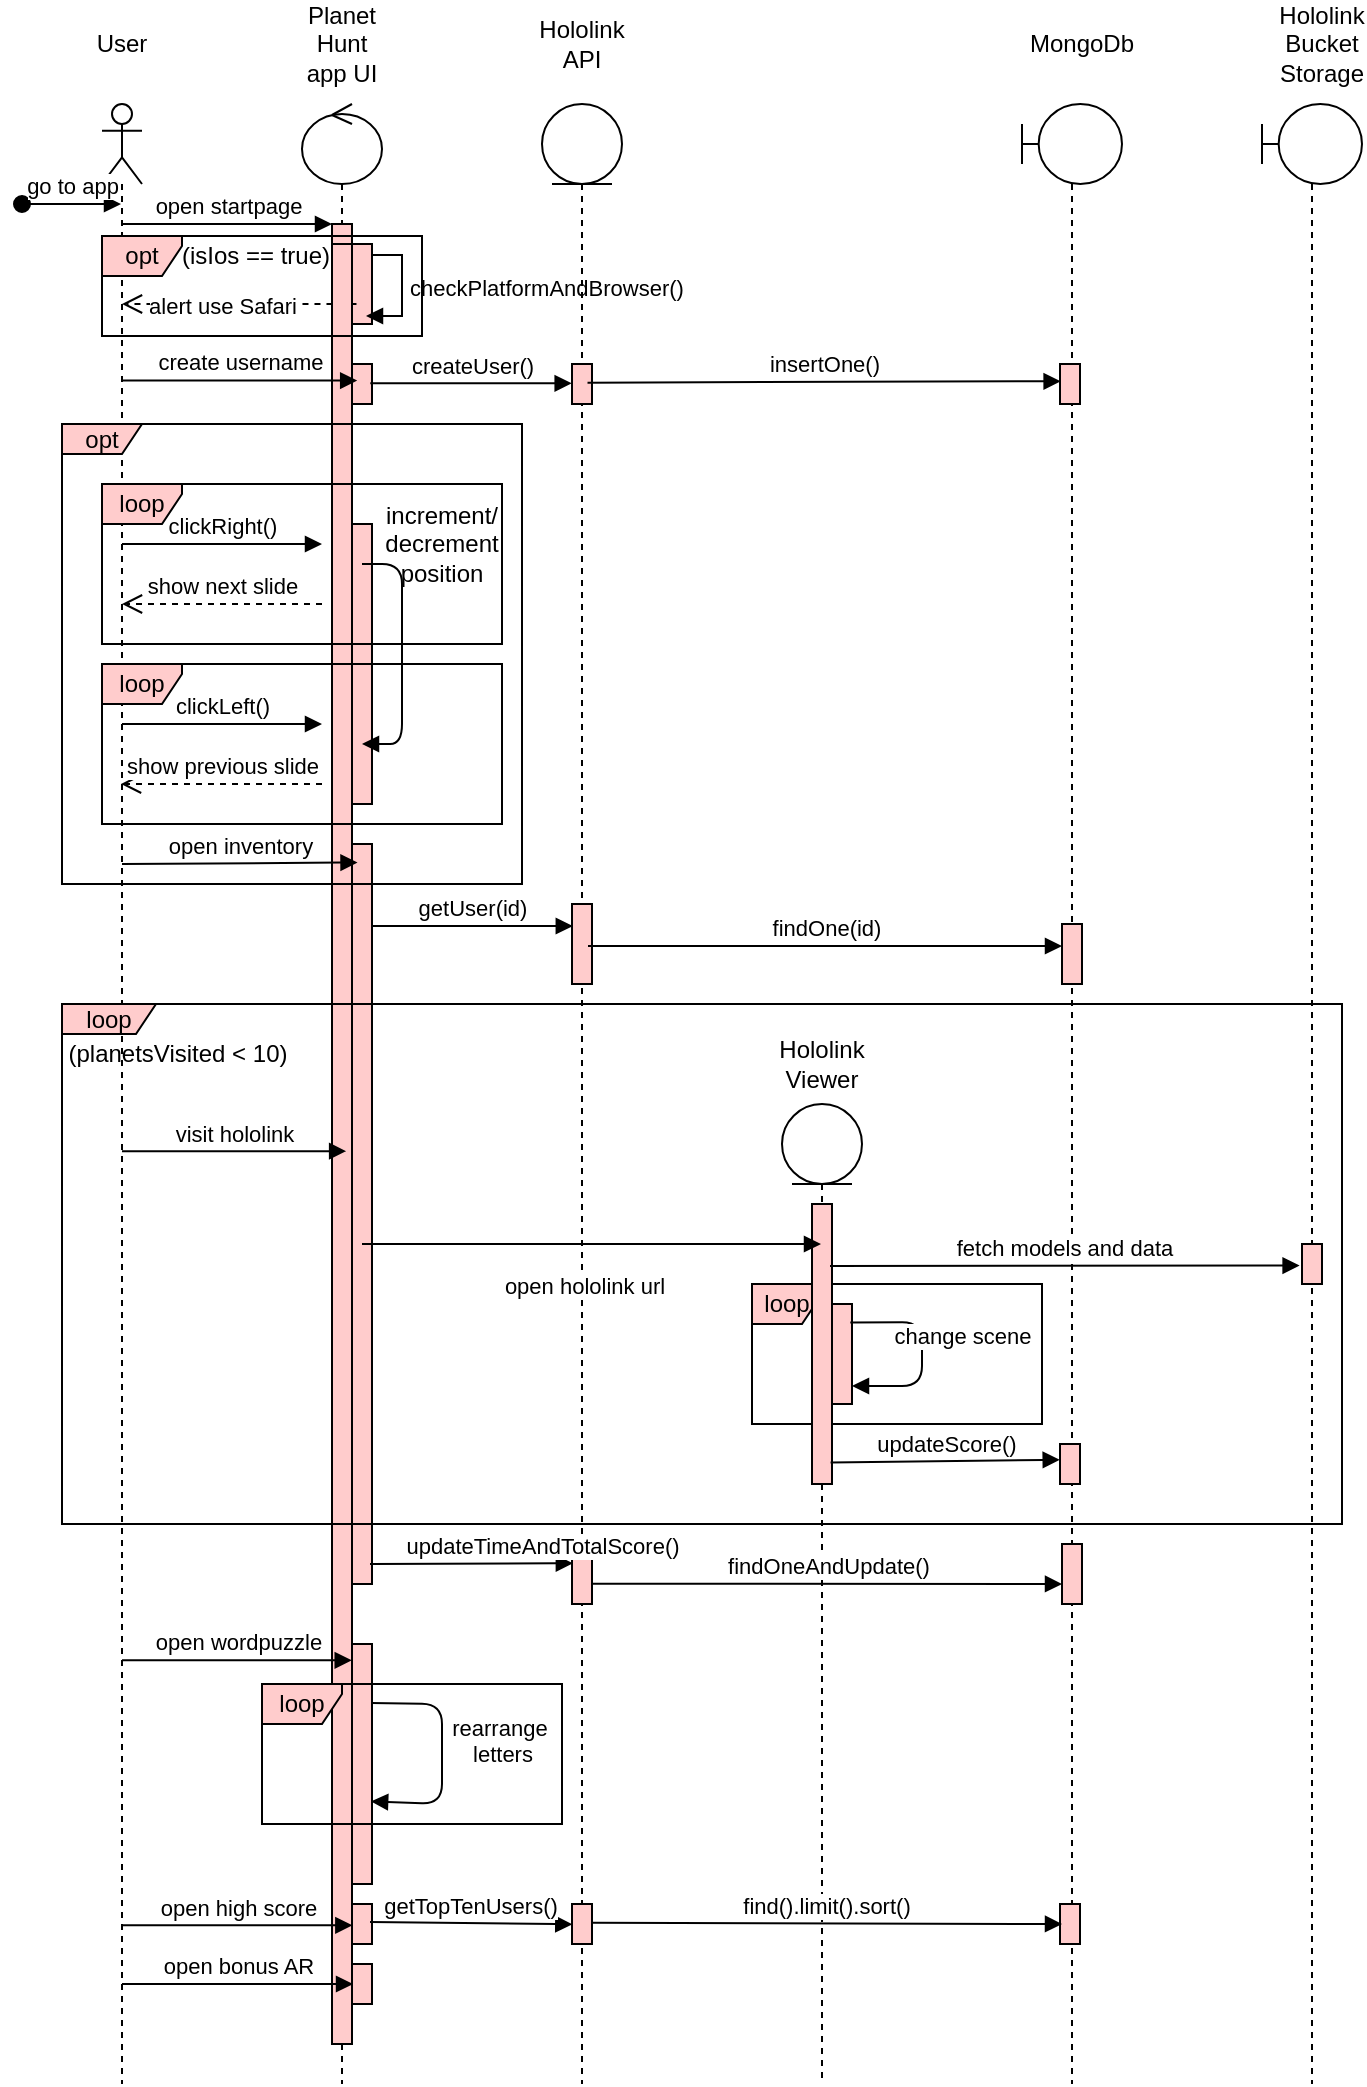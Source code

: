 <mxfile version="13.10.0" type="embed">
    <diagram id="-oRT9i3Uf_HIE0iy1QSK" name="Page-1">
        <mxGraphModel dx="1353" dy="967" grid="1" gridSize="10" guides="1" tooltips="1" connect="1" arrows="1" fold="1" page="1" pageScale="1" pageWidth="850" pageHeight="1100" math="0" shadow="0">
            <root>
                <mxCell id="0"/>
                <mxCell id="1" parent="0"/>
                <mxCell id="77" value="loop" style="shape=umlFrame;whiteSpace=wrap;html=1;fillColor=#FFCCCC;width=35;height=20;" vertex="1" parent="1">
                    <mxGeometry x="425" y="670" width="145" height="70" as="geometry"/>
                </mxCell>
                <mxCell id="2" value="" style="shape=umlLifeline;participant=umlActor;perimeter=lifelinePerimeter;whiteSpace=wrap;html=1;container=1;collapsible=0;recursiveResize=0;verticalAlign=top;spacingTop=36;outlineConnect=0;" vertex="1" parent="1">
                    <mxGeometry x="100" y="80" width="20" height="990" as="geometry"/>
                </mxCell>
                <mxCell id="3" value="" style="shape=umlLifeline;participant=umlControl;perimeter=lifelinePerimeter;whiteSpace=wrap;html=1;container=1;collapsible=0;recursiveResize=0;verticalAlign=top;spacingTop=36;outlineConnect=0;" vertex="1" parent="1">
                    <mxGeometry x="200" y="80" width="40" height="990" as="geometry"/>
                </mxCell>
                <mxCell id="16" value="" style="html=1;points=[];perimeter=orthogonalPerimeter;fillColor=#FFCCCC;" vertex="1" parent="3">
                    <mxGeometry x="15" y="60" width="10" height="80" as="geometry"/>
                </mxCell>
                <mxCell id="19" value="" style="html=1;points=[];perimeter=orthogonalPerimeter;fillColor=#FFCCCC;" vertex="1" parent="3">
                    <mxGeometry x="25" y="70" width="10" height="40" as="geometry"/>
                </mxCell>
                <mxCell id="48" value="" style="html=1;points=[];perimeter=orthogonalPerimeter;fillColor=#FFCCCC;" vertex="1" parent="3">
                    <mxGeometry x="25" y="210" width="10" height="140" as="geometry"/>
                </mxCell>
                <mxCell id="55" value="" style="html=1;points=[];perimeter=orthogonalPerimeter;fillColor=#FFCCCC;" vertex="1" parent="3">
                    <mxGeometry x="25" y="370" width="10" height="370" as="geometry"/>
                </mxCell>
                <mxCell id="90" value="" style="html=1;points=[];perimeter=orthogonalPerimeter;fillColor=#FFCCCC;" vertex="1" parent="3">
                    <mxGeometry x="25" y="770" width="10" height="120" as="geometry"/>
                </mxCell>
                <mxCell id="91" value="rearrange&amp;nbsp;&lt;br&gt;letters" style="html=1;verticalAlign=bottom;endArrow=block;entryX=0.957;entryY=0.656;entryDx=0;entryDy=0;entryPerimeter=0;exitX=0.957;exitY=0.246;exitDx=0;exitDy=0;exitPerimeter=0;" edge="1" parent="3" source="90" target="90">
                    <mxGeometry x="0.143" y="30" width="80" relative="1" as="geometry">
                        <mxPoint x="36" y="790" as="sourcePoint"/>
                        <mxPoint x="40" y="850" as="targetPoint"/>
                        <Array as="points">
                            <mxPoint x="70" y="800"/>
                            <mxPoint x="70" y="850"/>
                        </Array>
                        <mxPoint as="offset"/>
                    </mxGeometry>
                </mxCell>
                <mxCell id="94" value="" style="html=1;points=[];perimeter=orthogonalPerimeter;fillColor=#FFCCCC;" vertex="1" parent="3">
                    <mxGeometry x="25" y="900" width="10" height="20" as="geometry"/>
                </mxCell>
                <mxCell id="20" value="checkPlatformAndBrowser()" style="edgeStyle=orthogonalEdgeStyle;html=1;align=left;spacingLeft=2;endArrow=block;rounded=0;exitX=1;exitY=0.138;exitDx=0;exitDy=0;exitPerimeter=0;" edge="1" parent="3" source="19">
                    <mxGeometry relative="1" as="geometry">
                        <mxPoint x="30" y="70" as="sourcePoint"/>
                        <Array as="points">
                            <mxPoint x="50" y="76"/>
                            <mxPoint x="50" y="106"/>
                        </Array>
                        <mxPoint x="32" y="106" as="targetPoint"/>
                    </mxGeometry>
                </mxCell>
                <mxCell id="101" value="" style="html=1;points=[];perimeter=orthogonalPerimeter;fillColor=#FFCCCC;" vertex="1" parent="3">
                    <mxGeometry x="25" y="130" width="10" height="20" as="geometry"/>
                </mxCell>
                <mxCell id="4" value="" style="shape=umlLifeline;participant=umlEntity;perimeter=lifelinePerimeter;whiteSpace=wrap;html=1;container=1;collapsible=0;recursiveResize=0;verticalAlign=top;spacingTop=36;outlineConnect=0;" vertex="1" parent="1">
                    <mxGeometry x="320" y="80" width="40" height="990" as="geometry"/>
                </mxCell>
                <mxCell id="57" value="" style="html=1;points=[];perimeter=orthogonalPerimeter;fillColor=#FFCCCC;" vertex="1" parent="4">
                    <mxGeometry x="15" y="400" width="10" height="40" as="geometry"/>
                </mxCell>
                <mxCell id="103" value="" style="html=1;points=[];perimeter=orthogonalPerimeter;fillColor=#FFCCCC;" vertex="1" parent="4">
                    <mxGeometry x="15" y="130" width="10" height="20" as="geometry"/>
                </mxCell>
                <mxCell id="109" value="" style="html=1;points=[];perimeter=orthogonalPerimeter;fillColor=#FFCCCC;" vertex="1" parent="4">
                    <mxGeometry x="15" y="720" width="10" height="30" as="geometry"/>
                </mxCell>
                <mxCell id="112" value="" style="html=1;points=[];perimeter=orthogonalPerimeter;fillColor=#FFCCCC;" vertex="1" parent="4">
                    <mxGeometry x="15" y="900" width="10" height="20" as="geometry"/>
                </mxCell>
                <mxCell id="5" value="" style="shape=umlLifeline;participant=umlBoundary;perimeter=lifelinePerimeter;whiteSpace=wrap;html=1;container=1;collapsible=0;recursiveResize=0;verticalAlign=top;spacingTop=36;outlineConnect=0;" vertex="1" parent="1">
                    <mxGeometry x="560" y="80" width="50" height="990" as="geometry"/>
                </mxCell>
                <mxCell id="62" value="" style="html=1;points=[];perimeter=orthogonalPerimeter;fillColor=#FFCCCC;" vertex="1" parent="5">
                    <mxGeometry x="20" y="410" width="10" height="30" as="geometry"/>
                </mxCell>
                <mxCell id="80" value="" style="html=1;points=[];perimeter=orthogonalPerimeter;fillColor=#FFCCCC;" vertex="1" parent="5">
                    <mxGeometry x="19" y="670" width="10" height="20" as="geometry"/>
                </mxCell>
                <mxCell id="87" value="" style="html=1;points=[];perimeter=orthogonalPerimeter;fillColor=#FFCCCC;" vertex="1" parent="5">
                    <mxGeometry x="20" y="720" width="10" height="30" as="geometry"/>
                </mxCell>
                <mxCell id="106" value="" style="html=1;points=[];perimeter=orthogonalPerimeter;fillColor=#FFCCCC;" vertex="1" parent="5">
                    <mxGeometry x="19" y="130" width="10" height="20" as="geometry"/>
                </mxCell>
                <mxCell id="115" value="" style="html=1;points=[];perimeter=orthogonalPerimeter;fillColor=#FFCCCC;" vertex="1" parent="5">
                    <mxGeometry x="19" y="900" width="10" height="20" as="geometry"/>
                </mxCell>
                <mxCell id="6" value="" style="shape=umlLifeline;participant=umlEntity;perimeter=lifelinePerimeter;whiteSpace=wrap;html=1;container=1;collapsible=0;recursiveResize=0;verticalAlign=top;spacingTop=36;outlineConnect=0;" vertex="1" parent="1">
                    <mxGeometry x="440" y="580" width="40" height="490" as="geometry"/>
                </mxCell>
                <mxCell id="68" value="" style="html=1;points=[];perimeter=orthogonalPerimeter;fillColor=#FFCCCC;" vertex="1" parent="6">
                    <mxGeometry x="15" y="50" width="10" height="140" as="geometry"/>
                </mxCell>
                <mxCell id="75" value="" style="html=1;points=[];perimeter=orthogonalPerimeter;fillColor=#FFCCCC;" vertex="1" parent="6">
                    <mxGeometry x="25" y="100" width="10" height="50" as="geometry"/>
                </mxCell>
                <mxCell id="76" value="change scene" style="html=1;verticalAlign=bottom;endArrow=block;exitX=0.914;exitY=0.186;exitDx=0;exitDy=0;exitPerimeter=0;" edge="1" parent="6" source="75" target="75">
                    <mxGeometry x="0.008" y="20" width="80" relative="1" as="geometry">
                        <mxPoint x="40" y="110" as="sourcePoint"/>
                        <mxPoint x="60" y="140" as="targetPoint"/>
                        <Array as="points">
                            <mxPoint x="70" y="109"/>
                        </Array>
                        <mxPoint as="offset"/>
                    </mxGeometry>
                </mxCell>
                <mxCell id="7" value="User" style="text;html=1;strokeColor=none;fillColor=none;align=center;verticalAlign=middle;whiteSpace=wrap;rounded=0;" vertex="1" parent="1">
                    <mxGeometry x="90" y="40" width="40" height="20" as="geometry"/>
                </mxCell>
                <mxCell id="8" value="Planet Hunt app UI" style="text;html=1;strokeColor=none;fillColor=none;align=center;verticalAlign=middle;whiteSpace=wrap;rounded=0;" vertex="1" parent="1">
                    <mxGeometry x="200" y="40" width="40" height="20" as="geometry"/>
                </mxCell>
                <mxCell id="9" value="Hololink API" style="text;html=1;strokeColor=none;fillColor=none;align=center;verticalAlign=middle;whiteSpace=wrap;rounded=0;" vertex="1" parent="1">
                    <mxGeometry x="320" y="40" width="40" height="20" as="geometry"/>
                </mxCell>
                <mxCell id="10" value="Hololink Viewer" style="text;html=1;strokeColor=none;fillColor=none;align=center;verticalAlign=middle;whiteSpace=wrap;rounded=0;" vertex="1" parent="1">
                    <mxGeometry x="440" y="550" width="40" height="20" as="geometry"/>
                </mxCell>
                <mxCell id="11" value="MongoDb" style="text;html=1;strokeColor=none;fillColor=none;align=center;verticalAlign=middle;whiteSpace=wrap;rounded=0;" vertex="1" parent="1">
                    <mxGeometry x="570" y="40" width="40" height="20" as="geometry"/>
                </mxCell>
                <mxCell id="12" value="" style="shape=umlLifeline;participant=umlBoundary;perimeter=lifelinePerimeter;whiteSpace=wrap;html=1;container=1;collapsible=0;recursiveResize=0;verticalAlign=top;spacingTop=36;outlineConnect=0;" vertex="1" parent="1">
                    <mxGeometry x="680" y="80" width="50" height="990" as="geometry"/>
                </mxCell>
                <mxCell id="71" value="" style="html=1;points=[];perimeter=orthogonalPerimeter;fillColor=#FFCCCC;" vertex="1" parent="12">
                    <mxGeometry x="20" y="570" width="10" height="20" as="geometry"/>
                </mxCell>
                <mxCell id="13" value="Hololink Bucket Storage" style="text;html=1;strokeColor=none;fillColor=none;align=center;verticalAlign=middle;whiteSpace=wrap;rounded=0;" vertex="1" parent="1">
                    <mxGeometry x="690" y="40" width="40" height="20" as="geometry"/>
                </mxCell>
                <mxCell id="14" value="go to app" style="html=1;verticalAlign=bottom;startArrow=oval;startFill=1;endArrow=block;startSize=8;" edge="1" parent="1" target="2">
                    <mxGeometry width="60" relative="1" as="geometry">
                        <mxPoint x="60" y="130" as="sourcePoint"/>
                        <mxPoint x="90" y="130" as="targetPoint"/>
                    </mxGeometry>
                </mxCell>
                <mxCell id="17" value="open startpage" style="html=1;verticalAlign=bottom;endArrow=block;entryX=0;entryY=0;" edge="1" target="16" parent="1" source="2">
                    <mxGeometry relative="1" as="geometry">
                        <mxPoint x="145" y="140" as="sourcePoint"/>
                    </mxGeometry>
                </mxCell>
                <mxCell id="25" value="(isIos == true)" style="text;html=1;strokeColor=none;fillColor=none;align=center;verticalAlign=middle;whiteSpace=wrap;rounded=0;" vertex="1" parent="1">
                    <mxGeometry x="137" y="146" width="80" height="20" as="geometry"/>
                </mxCell>
                <mxCell id="26" value="alert use Safari" style="html=1;verticalAlign=bottom;endArrow=open;dashed=1;endSize=8;exitX=0.224;exitY=0.75;exitDx=0;exitDy=0;exitPerimeter=0;" edge="1" parent="1" source="19" target="2">
                    <mxGeometry x="0.145" y="10" relative="1" as="geometry">
                        <mxPoint x="210" y="210" as="sourcePoint"/>
                        <mxPoint x="130" y="210" as="targetPoint"/>
                        <Array as="points">
                            <mxPoint x="170" y="180"/>
                        </Array>
                        <mxPoint as="offset"/>
                    </mxGeometry>
                </mxCell>
                <mxCell id="27" value="" style="html=1;points=[];perimeter=orthogonalPerimeter;fillColor=#FFCCCC;" vertex="1" parent="1">
                    <mxGeometry x="215" y="150" width="10" height="900" as="geometry"/>
                </mxCell>
                <mxCell id="35" value="clickRight()" style="html=1;verticalAlign=bottom;endArrow=block;" edge="1" parent="1">
                    <mxGeometry width="80" relative="1" as="geometry">
                        <mxPoint x="110" y="300" as="sourcePoint"/>
                        <mxPoint x="210" y="300" as="targetPoint"/>
                    </mxGeometry>
                </mxCell>
                <mxCell id="36" value="show next slide" style="html=1;verticalAlign=bottom;endArrow=open;dashed=1;endSize=8;" edge="1" parent="1" target="2">
                    <mxGeometry relative="1" as="geometry">
                        <mxPoint x="210" y="330" as="sourcePoint"/>
                        <mxPoint x="130" y="330" as="targetPoint"/>
                    </mxGeometry>
                </mxCell>
                <mxCell id="38" value="clickLeft()" style="html=1;verticalAlign=bottom;endArrow=block;" edge="1" parent="1">
                    <mxGeometry width="80" relative="1" as="geometry">
                        <mxPoint x="110" y="390" as="sourcePoint"/>
                        <mxPoint x="210" y="390" as="targetPoint"/>
                    </mxGeometry>
                </mxCell>
                <mxCell id="39" value="show previous slide" style="html=1;verticalAlign=bottom;endArrow=open;dashed=1;endSize=8;" edge="1" parent="1">
                    <mxGeometry relative="1" as="geometry">
                        <mxPoint x="210" y="420" as="sourcePoint"/>
                        <mxPoint x="109.5" y="420" as="targetPoint"/>
                    </mxGeometry>
                </mxCell>
                <mxCell id="41" value="open inventory" style="html=1;verticalAlign=bottom;endArrow=block;entryX=0.276;entryY=0.025;entryDx=0;entryDy=0;entryPerimeter=0;" edge="1" parent="1" target="55">
                    <mxGeometry width="80" relative="1" as="geometry">
                        <mxPoint x="110" y="460" as="sourcePoint"/>
                        <mxPoint x="210" y="460" as="targetPoint"/>
                    </mxGeometry>
                </mxCell>
                <mxCell id="51" value="" style="endArrow=block;endFill=1;endSize=6;html=1;" edge="1" parent="1">
                    <mxGeometry width="100" relative="1" as="geometry">
                        <mxPoint x="230" y="310" as="sourcePoint"/>
                        <mxPoint x="230" y="400" as="targetPoint"/>
                        <Array as="points">
                            <mxPoint x="250" y="310"/>
                            <mxPoint x="250" y="360"/>
                            <mxPoint x="250" y="400"/>
                        </Array>
                    </mxGeometry>
                </mxCell>
                <mxCell id="53" value="increment/&lt;br&gt;decrement&lt;br&gt;position" style="text;html=1;strokeColor=none;fillColor=none;align=center;verticalAlign=middle;whiteSpace=wrap;rounded=0;" vertex="1" parent="1">
                    <mxGeometry x="250" y="290" width="40" height="20" as="geometry"/>
                </mxCell>
                <mxCell id="56" value="getUser(id)" style="html=1;verticalAlign=bottom;endArrow=block;entryX=0.04;entryY=0.275;entryDx=0;entryDy=0;entryPerimeter=0;" edge="1" parent="1" target="57">
                    <mxGeometry width="80" relative="1" as="geometry">
                        <mxPoint x="235" y="491" as="sourcePoint"/>
                        <mxPoint x="330" y="491" as="targetPoint"/>
                    </mxGeometry>
                </mxCell>
                <mxCell id="30" value="loop" style="shape=umlFrame;whiteSpace=wrap;html=1;fillColor=#FFCCCC;width=40;height=20;" vertex="1" parent="1">
                    <mxGeometry x="100" y="270" width="200" height="80" as="geometry"/>
                </mxCell>
                <mxCell id="37" value="loop" style="shape=umlFrame;whiteSpace=wrap;html=1;fillColor=#FFCCCC;width=40;height=20;" vertex="1" parent="1">
                    <mxGeometry x="100" y="360" width="200" height="80" as="geometry"/>
                </mxCell>
                <mxCell id="40" value="opt" style="shape=umlFrame;whiteSpace=wrap;html=1;fillColor=#FFCCCC;width=40;height=15;" vertex="1" parent="1">
                    <mxGeometry x="80" y="240" width="230" height="230" as="geometry"/>
                </mxCell>
                <mxCell id="59" value="findOne(id)" style="html=1;verticalAlign=bottom;endArrow=block;" edge="1" parent="1">
                    <mxGeometry width="80" relative="1" as="geometry">
                        <mxPoint x="343" y="501" as="sourcePoint"/>
                        <mxPoint x="580" y="501" as="targetPoint"/>
                    </mxGeometry>
                </mxCell>
                <mxCell id="66" value="visit hololink" style="html=1;verticalAlign=bottom;endArrow=block;entryX=0.706;entryY=0.504;entryDx=0;entryDy=0;entryPerimeter=0;" edge="1" parent="1" source="2" target="27">
                    <mxGeometry width="80" relative="1" as="geometry">
                        <mxPoint x="150" y="580" as="sourcePoint"/>
                        <mxPoint x="220" y="580" as="targetPoint"/>
                        <Array as="points"/>
                    </mxGeometry>
                </mxCell>
                <mxCell id="70" value="open hololink url" style="html=1;verticalAlign=bottom;endArrow=block;" edge="1" parent="1" target="6">
                    <mxGeometry x="-0.041" y="-30" width="80" relative="1" as="geometry">
                        <mxPoint x="230" y="650" as="sourcePoint"/>
                        <mxPoint x="320" y="650" as="targetPoint"/>
                        <mxPoint x="1" as="offset"/>
                    </mxGeometry>
                </mxCell>
                <mxCell id="72" value="fetch models and data" style="html=1;verticalAlign=bottom;endArrow=block;entryX=-0.12;entryY=0.54;entryDx=0;entryDy=0;entryPerimeter=0;" edge="1" parent="1" target="71">
                    <mxGeometry width="80" relative="1" as="geometry">
                        <mxPoint x="464" y="661" as="sourcePoint"/>
                        <mxPoint x="701" y="666" as="targetPoint"/>
                        <Array as="points"/>
                    </mxGeometry>
                </mxCell>
                <mxCell id="79" value="updateScore()" style="html=1;verticalAlign=bottom;endArrow=block;exitX=0.929;exitY=0.923;exitDx=0;exitDy=0;exitPerimeter=0;entryX=-0.014;entryY=0.393;entryDx=0;entryDy=0;entryPerimeter=0;" edge="1" parent="1" source="68" target="80">
                    <mxGeometry width="80" relative="1" as="geometry">
                        <mxPoint x="470" y="760" as="sourcePoint"/>
                        <mxPoint x="550" y="760" as="targetPoint"/>
                    </mxGeometry>
                </mxCell>
                <mxCell id="85" value="(planetsVisited &amp;lt; 10)" style="text;html=1;strokeColor=none;fillColor=none;align=center;verticalAlign=middle;whiteSpace=wrap;rounded=0;" vertex="1" parent="1">
                    <mxGeometry x="73" y="545" width="130" height="20" as="geometry"/>
                </mxCell>
                <mxCell id="83" value="loop" style="shape=umlFrame;whiteSpace=wrap;html=1;fillColor=#FFCCCC;width=47;height=15;" vertex="1" parent="1">
                    <mxGeometry x="80" y="530" width="640" height="260" as="geometry"/>
                </mxCell>
                <mxCell id="88" value="updateTimeAndTotalScore()" style="html=1;verticalAlign=bottom;endArrow=block;entryX=0.043;entryY=0.321;entryDx=0;entryDy=0;entryPerimeter=0;" edge="1" parent="1" target="109">
                    <mxGeometry x="0.696" width="80" relative="1" as="geometry">
                        <mxPoint x="234" y="810" as="sourcePoint"/>
                        <mxPoint x="320" y="807" as="targetPoint"/>
                        <mxPoint as="offset"/>
                    </mxGeometry>
                </mxCell>
                <mxCell id="92" value="loop" style="shape=umlFrame;whiteSpace=wrap;html=1;fillColor=#FFCCCC;width=40;height=20;" vertex="1" parent="1">
                    <mxGeometry x="180" y="870" width="150" height="70" as="geometry"/>
                </mxCell>
                <mxCell id="95" value="open high score" style="html=1;verticalAlign=bottom;endArrow=block;entryX=0.017;entryY=0.534;entryDx=0;entryDy=0;entryPerimeter=0;" edge="1" parent="1" source="2" target="94">
                    <mxGeometry width="80" relative="1" as="geometry">
                        <mxPoint x="140" y="990" as="sourcePoint"/>
                        <mxPoint x="220" y="990" as="targetPoint"/>
                    </mxGeometry>
                </mxCell>
                <mxCell id="96" value="" style="html=1;points=[];perimeter=orthogonalPerimeter;fillColor=#FFCCCC;" vertex="1" parent="1">
                    <mxGeometry x="225" y="1010" width="10" height="20" as="geometry"/>
                </mxCell>
                <mxCell id="97" value="open bonus AR" style="html=1;verticalAlign=bottom;endArrow=block;entryX=0.052;entryY=0.5;entryDx=0;entryDy=0;entryPerimeter=0;" edge="1" parent="1" source="2" target="96">
                    <mxGeometry width="80" relative="1" as="geometry">
                        <mxPoint x="140" y="1020" as="sourcePoint"/>
                        <mxPoint x="220" y="1020" as="targetPoint"/>
                    </mxGeometry>
                </mxCell>
                <mxCell id="98" value="open wordpuzzle" style="html=1;verticalAlign=bottom;endArrow=block;entryX=-0.014;entryY=0.068;entryDx=0;entryDy=0;entryPerimeter=0;" edge="1" parent="1" source="2" target="90">
                    <mxGeometry width="80" relative="1" as="geometry">
                        <mxPoint x="140" y="860" as="sourcePoint"/>
                        <mxPoint x="220" y="860" as="targetPoint"/>
                    </mxGeometry>
                </mxCell>
                <mxCell id="24" value="opt" style="shape=umlFrame;whiteSpace=wrap;html=1;fillColor=#FFCCCC;width=40;height=20;" vertex="1" parent="1">
                    <mxGeometry x="100" y="146" width="160" height="50" as="geometry"/>
                </mxCell>
                <mxCell id="100" value="create username" style="html=1;verticalAlign=bottom;endArrow=block;entryX=0.259;entryY=0.414;entryDx=0;entryDy=0;entryPerimeter=0;" edge="1" parent="1" source="2" target="101">
                    <mxGeometry width="80" relative="1" as="geometry">
                        <mxPoint x="130" y="220" as="sourcePoint"/>
                        <mxPoint x="210" y="220" as="targetPoint"/>
                    </mxGeometry>
                </mxCell>
                <mxCell id="105" value="createUser()" style="html=1;verticalAlign=bottom;endArrow=block;exitX=0.914;exitY=0.483;exitDx=0;exitDy=0;exitPerimeter=0;entryX=-0.017;entryY=0.483;entryDx=0;entryDy=0;entryPerimeter=0;" edge="1" parent="1" source="101" target="103">
                    <mxGeometry width="80" relative="1" as="geometry">
                        <mxPoint x="250" y="220" as="sourcePoint"/>
                        <mxPoint x="330" y="220" as="targetPoint"/>
                    </mxGeometry>
                </mxCell>
                <mxCell id="107" value="insertOne()" style="html=1;verticalAlign=bottom;endArrow=block;exitX=0.776;exitY=0.466;exitDx=0;exitDy=0;exitPerimeter=0;entryX=0.031;entryY=0.431;entryDx=0;entryDy=0;entryPerimeter=0;" edge="1" parent="1" source="103" target="106">
                    <mxGeometry width="80" relative="1" as="geometry">
                        <mxPoint x="350" y="220" as="sourcePoint"/>
                        <mxPoint x="560" y="220" as="targetPoint"/>
                    </mxGeometry>
                </mxCell>
                <mxCell id="110" value="findOneAndUpdate()" style="html=1;verticalAlign=bottom;endArrow=block;exitX=1.014;exitY=0.662;exitDx=0;exitDy=0;exitPerimeter=0;" edge="1" parent="1" source="109">
                    <mxGeometry width="80" relative="1" as="geometry">
                        <mxPoint x="360" y="820" as="sourcePoint"/>
                        <mxPoint x="580" y="820" as="targetPoint"/>
                    </mxGeometry>
                </mxCell>
                <mxCell id="114" value="getTopTenUsers()" style="html=1;verticalAlign=bottom;endArrow=block;entryX=0.014;entryY=0.507;entryDx=0;entryDy=0;entryPerimeter=0;exitX=0.9;exitY=0.45;exitDx=0;exitDy=0;exitPerimeter=0;" edge="1" parent="1" source="94" target="112">
                    <mxGeometry width="80" relative="1" as="geometry">
                        <mxPoint x="250" y="990" as="sourcePoint"/>
                        <mxPoint x="330" y="990" as="targetPoint"/>
                    </mxGeometry>
                </mxCell>
                <mxCell id="116" value="find().limit().sort()" style="html=1;verticalAlign=bottom;endArrow=block;exitX=0.969;exitY=0.471;exitDx=0;exitDy=0;exitPerimeter=0;" edge="1" parent="1" source="112">
                    <mxGeometry width="80" relative="1" as="geometry">
                        <mxPoint x="350" y="990" as="sourcePoint"/>
                        <mxPoint x="580" y="990" as="targetPoint"/>
                    </mxGeometry>
                </mxCell>
            </root>
        </mxGraphModel>
    </diagram>
</mxfile>
